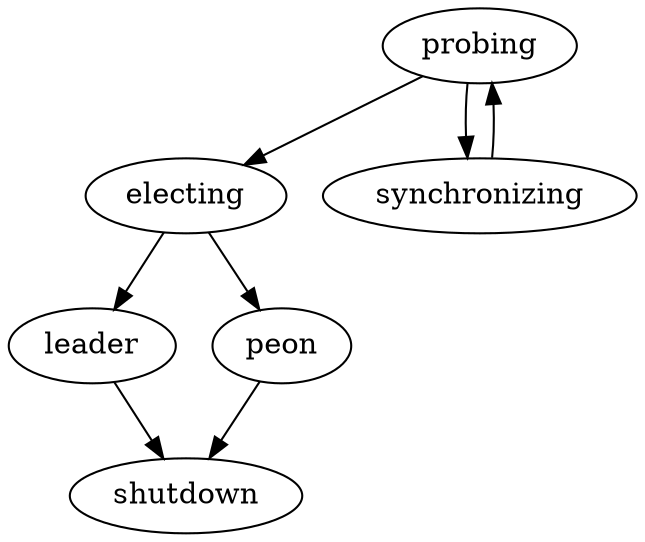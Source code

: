 digraph mon_stat {
	probing->electing->leader->shutdown;
	electing->peon->shutdown;
	probing->synchronizing->probing;
}

